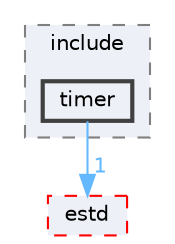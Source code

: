 digraph "timer"
{
 // LATEX_PDF_SIZE
  bgcolor="transparent";
  edge [fontname=Helvetica,fontsize=10,labelfontname=Helvetica,labelfontsize=10];
  node [fontname=Helvetica,fontsize=10,shape=box,height=0.2,width=0.4];
  compound=true
  subgraph clusterdir_836e580f89ea6fe6b3b0c1dbf51a17cb {
    graph [ bgcolor="#edf0f7", pencolor="grey50", label="include", fontname=Helvetica,fontsize=10 style="filled,dashed", URL="dir_836e580f89ea6fe6b3b0c1dbf51a17cb.html",tooltip=""]
  dir_f8570d91083b5ebe5bff7732fab6139e [label="timer", fillcolor="#edf0f7", color="grey25", style="filled,bold", URL="dir_f8570d91083b5ebe5bff7732fab6139e.html",tooltip=""];
  }
  dir_705ed472854f071e46e92f9933f4d565 [label="estd", fillcolor="#edf0f7", color="red", style="filled,dashed", URL="dir_705ed472854f071e46e92f9933f4d565.html",tooltip=""];
  dir_f8570d91083b5ebe5bff7732fab6139e->dir_705ed472854f071e46e92f9933f4d565 [headlabel="1", labeldistance=1.5 headhref="dir_000212_000075.html" href="dir_000212_000075.html" color="steelblue1" fontcolor="steelblue1"];
}
